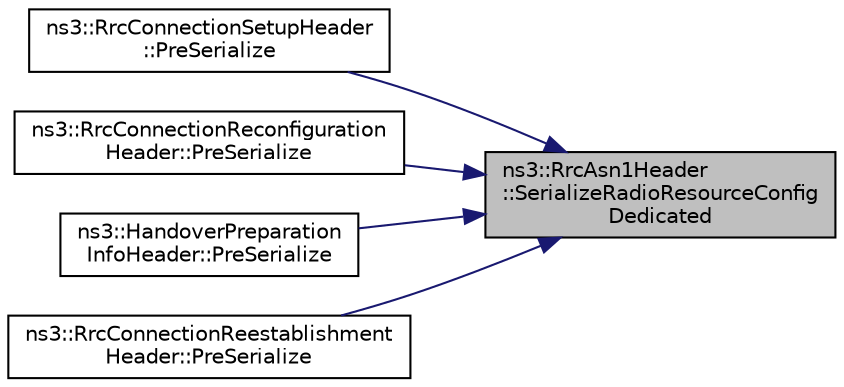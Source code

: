 digraph "ns3::RrcAsn1Header::SerializeRadioResourceConfigDedicated"
{
 // LATEX_PDF_SIZE
  edge [fontname="Helvetica",fontsize="10",labelfontname="Helvetica",labelfontsize="10"];
  node [fontname="Helvetica",fontsize="10",shape=record];
  rankdir="RL";
  Node1 [label="ns3::RrcAsn1Header\l::SerializeRadioResourceConfig\lDedicated",height=0.2,width=0.4,color="black", fillcolor="grey75", style="filled", fontcolor="black",tooltip="Serialize radio resource config function."];
  Node1 -> Node2 [dir="back",color="midnightblue",fontsize="10",style="solid",fontname="Helvetica"];
  Node2 [label="ns3::RrcConnectionSetupHeader\l::PreSerialize",height=0.2,width=0.4,color="black", fillcolor="white", style="filled",URL="$classns3_1_1_rrc_connection_setup_header.html#a1e3846e508a17cf5b28c67e4c084096f",tooltip="This function serializes class attributes to m_serializationResult local Buffer."];
  Node1 -> Node3 [dir="back",color="midnightblue",fontsize="10",style="solid",fontname="Helvetica"];
  Node3 [label="ns3::RrcConnectionReconfiguration\lHeader::PreSerialize",height=0.2,width=0.4,color="black", fillcolor="white", style="filled",URL="$classns3_1_1_rrc_connection_reconfiguration_header.html#a33ad4ad4e4c4c3cf234a36979727fc61",tooltip="This function serializes class attributes to m_serializationResult local Buffer."];
  Node1 -> Node4 [dir="back",color="midnightblue",fontsize="10",style="solid",fontname="Helvetica"];
  Node4 [label="ns3::HandoverPreparation\lInfoHeader::PreSerialize",height=0.2,width=0.4,color="black", fillcolor="white", style="filled",URL="$classns3_1_1_handover_preparation_info_header.html#a495f92ab2c16b77dc64ad0cb5c04415d",tooltip="This function serializes class attributes to m_serializationResult local Buffer."];
  Node1 -> Node5 [dir="back",color="midnightblue",fontsize="10",style="solid",fontname="Helvetica"];
  Node5 [label="ns3::RrcConnectionReestablishment\lHeader::PreSerialize",height=0.2,width=0.4,color="black", fillcolor="white", style="filled",URL="$classns3_1_1_rrc_connection_reestablishment_header.html#a7d8f2a15d79a395b430a4ba691479758",tooltip="This function serializes class attributes to m_serializationResult local Buffer."];
}

